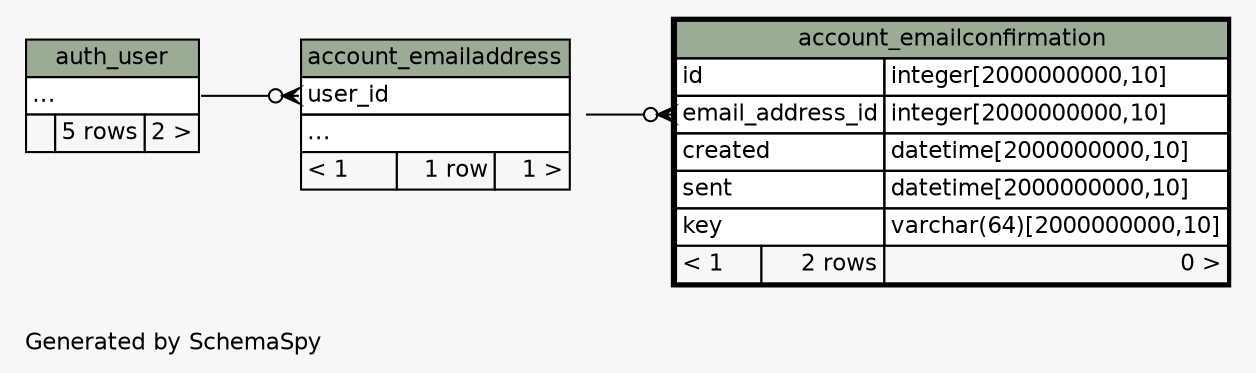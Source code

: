 // dot 2.34.0 on Mac OS X 10.9.1
// SchemaSpy rev Unknown
digraph "twoDegreesRelationshipsDiagram" {
  graph [
    rankdir="RL"
    bgcolor="#f7f7f7"
    label="\nGenerated by SchemaSpy"
    labeljust="l"
    nodesep="0.18"
    ranksep="0.46"
    fontname="Helvetica"
    fontsize="11"
  ];
  node [
    fontname="Helvetica"
    fontsize="11"
    shape="plaintext"
  ];
  edge [
    arrowsize="0.8"
  ];
  "account_emailaddress":"user_id":w -> "auth_user":"elipses":e [arrowhead=none dir=back arrowtail=crowodot];
  "account_emailconfirmation":"email_address_id":w -> "account_emailaddress":"id":e [arrowhead=none dir=back arrowtail=crowodot];
  "account_emailaddress" [
    label=<
    <TABLE BORDER="0" CELLBORDER="1" CELLSPACING="0" BGCOLOR="#ffffff">
      <TR><TD COLSPAN="3" BGCOLOR="#9bab96" ALIGN="CENTER">account_emailaddress</TD></TR>
      <TR><TD PORT="user_id" COLSPAN="3" ALIGN="LEFT">user_id</TD></TR>
      <TR><TD PORT="elipses" COLSPAN="3" ALIGN="LEFT">...</TD></TR>
      <TR><TD ALIGN="LEFT" BGCOLOR="#f7f7f7">&lt; 1</TD><TD ALIGN="RIGHT" BGCOLOR="#f7f7f7">1 row</TD><TD ALIGN="RIGHT" BGCOLOR="#f7f7f7">1 &gt;</TD></TR>
    </TABLE>>
    URL="account_emailaddress.html"
    tooltip="account_emailaddress"
  ];
  "account_emailconfirmation" [
    label=<
    <TABLE BORDER="2" CELLBORDER="1" CELLSPACING="0" BGCOLOR="#ffffff">
      <TR><TD COLSPAN="3" BGCOLOR="#9bab96" ALIGN="CENTER">account_emailconfirmation</TD></TR>
      <TR><TD PORT="id" COLSPAN="2" ALIGN="LEFT">id</TD><TD PORT="id.type" ALIGN="LEFT">integer[2000000000,10]</TD></TR>
      <TR><TD PORT="email_address_id" COLSPAN="2" ALIGN="LEFT">email_address_id</TD><TD PORT="email_address_id.type" ALIGN="LEFT">integer[2000000000,10]</TD></TR>
      <TR><TD PORT="created" COLSPAN="2" ALIGN="LEFT">created</TD><TD PORT="created.type" ALIGN="LEFT">datetime[2000000000,10]</TD></TR>
      <TR><TD PORT="sent" COLSPAN="2" ALIGN="LEFT">sent</TD><TD PORT="sent.type" ALIGN="LEFT">datetime[2000000000,10]</TD></TR>
      <TR><TD PORT="key" COLSPAN="2" ALIGN="LEFT">key</TD><TD PORT="key.type" ALIGN="LEFT">varchar(64)[2000000000,10]</TD></TR>
      <TR><TD ALIGN="LEFT" BGCOLOR="#f7f7f7">&lt; 1</TD><TD ALIGN="RIGHT" BGCOLOR="#f7f7f7">2 rows</TD><TD ALIGN="RIGHT" BGCOLOR="#f7f7f7">0 &gt;</TD></TR>
    </TABLE>>
    URL="account_emailconfirmation.html"
    tooltip="account_emailconfirmation"
  ];
  "auth_user" [
    label=<
    <TABLE BORDER="0" CELLBORDER="1" CELLSPACING="0" BGCOLOR="#ffffff">
      <TR><TD COLSPAN="3" BGCOLOR="#9bab96" ALIGN="CENTER">auth_user</TD></TR>
      <TR><TD PORT="elipses" COLSPAN="3" ALIGN="LEFT">...</TD></TR>
      <TR><TD ALIGN="LEFT" BGCOLOR="#f7f7f7">  </TD><TD ALIGN="RIGHT" BGCOLOR="#f7f7f7">5 rows</TD><TD ALIGN="RIGHT" BGCOLOR="#f7f7f7">2 &gt;</TD></TR>
    </TABLE>>
    URL="auth_user.html"
    tooltip="auth_user"
  ];
}
